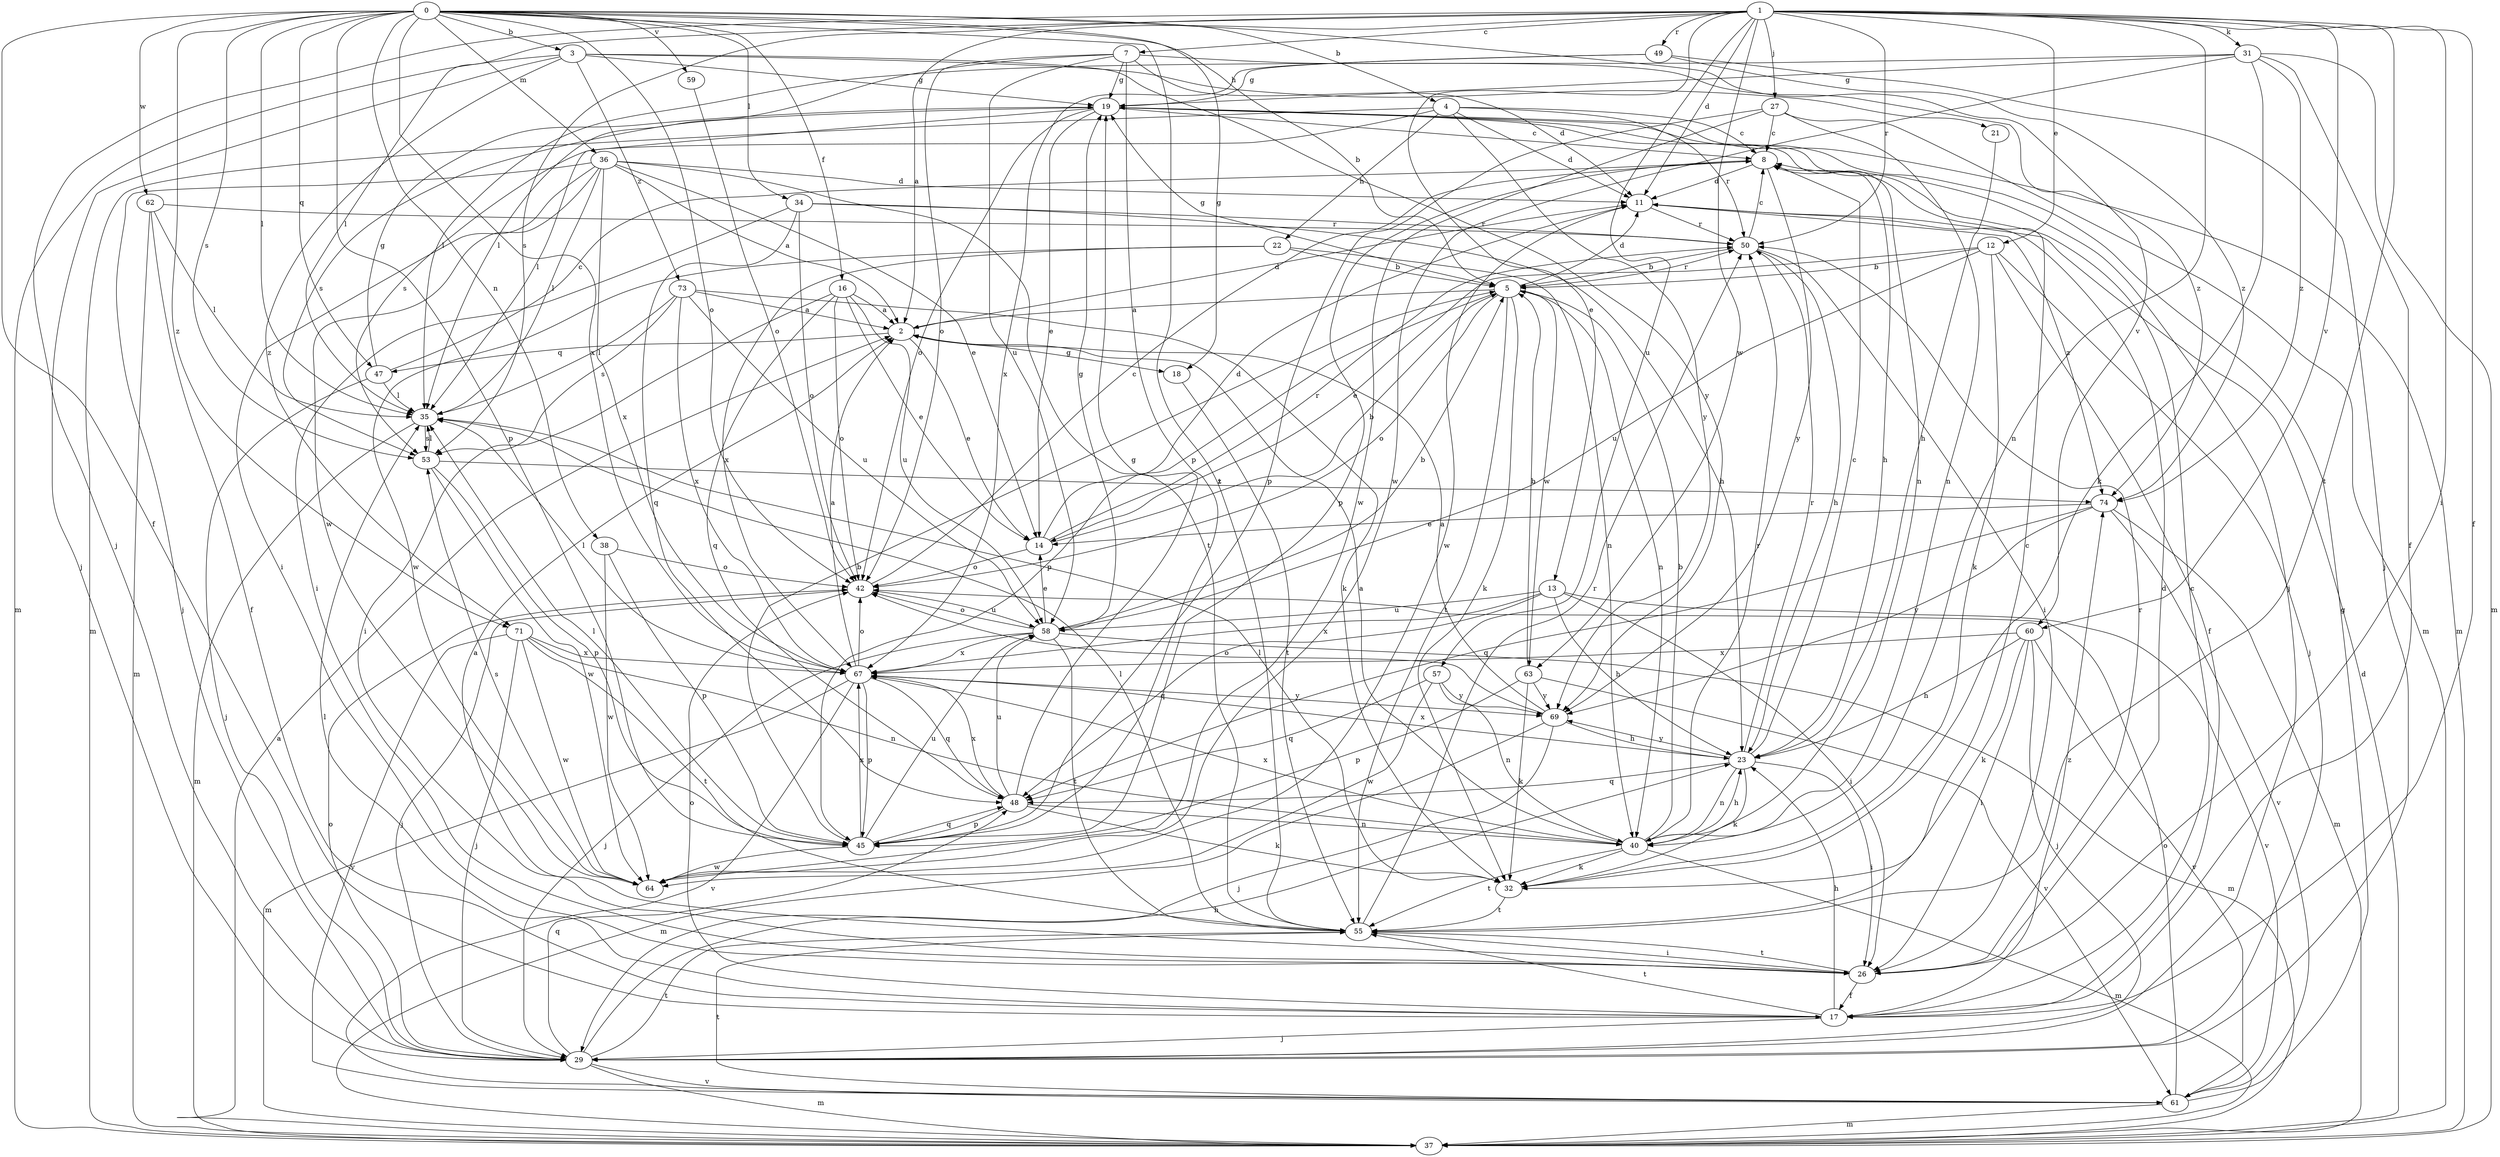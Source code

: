 strict digraph  {
0;
1;
2;
3;
4;
5;
7;
8;
11;
12;
13;
14;
16;
17;
18;
19;
21;
22;
23;
26;
27;
29;
31;
32;
34;
35;
36;
37;
38;
40;
42;
45;
47;
48;
49;
50;
53;
55;
57;
58;
59;
60;
61;
62;
63;
64;
67;
69;
71;
73;
74;
0 -> 3  [label=b];
0 -> 4  [label=b];
0 -> 5  [label=b];
0 -> 16  [label=f];
0 -> 17  [label=f];
0 -> 18  [label=g];
0 -> 34  [label=l];
0 -> 35  [label=l];
0 -> 36  [label=m];
0 -> 38  [label=n];
0 -> 42  [label=o];
0 -> 45  [label=p];
0 -> 47  [label=q];
0 -> 53  [label=s];
0 -> 55  [label=t];
0 -> 59  [label=v];
0 -> 60  [label=v];
0 -> 62  [label=w];
0 -> 67  [label=x];
0 -> 71  [label=z];
1 -> 2  [label=a];
1 -> 7  [label=c];
1 -> 11  [label=d];
1 -> 12  [label=e];
1 -> 13  [label=e];
1 -> 17  [label=f];
1 -> 26  [label=i];
1 -> 27  [label=j];
1 -> 29  [label=j];
1 -> 31  [label=k];
1 -> 35  [label=l];
1 -> 40  [label=n];
1 -> 49  [label=r];
1 -> 50  [label=r];
1 -> 53  [label=s];
1 -> 55  [label=t];
1 -> 57  [label=u];
1 -> 60  [label=v];
1 -> 63  [label=w];
2 -> 11  [label=d];
2 -> 14  [label=e];
2 -> 18  [label=g];
2 -> 47  [label=q];
3 -> 19  [label=g];
3 -> 21  [label=h];
3 -> 29  [label=j];
3 -> 37  [label=m];
3 -> 69  [label=y];
3 -> 71  [label=z];
3 -> 73  [label=z];
4 -> 8  [label=c];
4 -> 11  [label=d];
4 -> 22  [label=h];
4 -> 37  [label=m];
4 -> 50  [label=r];
4 -> 53  [label=s];
4 -> 69  [label=y];
5 -> 2  [label=a];
5 -> 11  [label=d];
5 -> 19  [label=g];
5 -> 32  [label=k];
5 -> 40  [label=n];
5 -> 42  [label=o];
5 -> 45  [label=p];
5 -> 50  [label=r];
5 -> 55  [label=t];
5 -> 63  [label=w];
7 -> 11  [label=d];
7 -> 19  [label=g];
7 -> 35  [label=l];
7 -> 42  [label=o];
7 -> 45  [label=p];
7 -> 58  [label=u];
7 -> 74  [label=z];
8 -> 11  [label=d];
8 -> 23  [label=h];
8 -> 45  [label=p];
8 -> 69  [label=y];
11 -> 50  [label=r];
11 -> 64  [label=w];
11 -> 74  [label=z];
12 -> 5  [label=b];
12 -> 14  [label=e];
12 -> 17  [label=f];
12 -> 29  [label=j];
12 -> 32  [label=k];
12 -> 58  [label=u];
13 -> 23  [label=h];
13 -> 26  [label=i];
13 -> 48  [label=q];
13 -> 58  [label=u];
13 -> 61  [label=v];
13 -> 67  [label=x];
14 -> 5  [label=b];
14 -> 11  [label=d];
14 -> 42  [label=o];
14 -> 50  [label=r];
16 -> 2  [label=a];
16 -> 14  [label=e];
16 -> 26  [label=i];
16 -> 42  [label=o];
16 -> 48  [label=q];
16 -> 58  [label=u];
17 -> 8  [label=c];
17 -> 23  [label=h];
17 -> 29  [label=j];
17 -> 35  [label=l];
17 -> 42  [label=o];
17 -> 55  [label=t];
17 -> 74  [label=z];
18 -> 55  [label=t];
19 -> 8  [label=c];
19 -> 14  [label=e];
19 -> 29  [label=j];
19 -> 35  [label=l];
19 -> 37  [label=m];
19 -> 40  [label=n];
19 -> 42  [label=o];
19 -> 53  [label=s];
21 -> 23  [label=h];
22 -> 5  [label=b];
22 -> 40  [label=n];
22 -> 64  [label=w];
22 -> 67  [label=x];
23 -> 8  [label=c];
23 -> 26  [label=i];
23 -> 32  [label=k];
23 -> 40  [label=n];
23 -> 48  [label=q];
23 -> 50  [label=r];
23 -> 67  [label=x];
23 -> 69  [label=y];
26 -> 2  [label=a];
26 -> 11  [label=d];
26 -> 17  [label=f];
26 -> 50  [label=r];
26 -> 55  [label=t];
27 -> 8  [label=c];
27 -> 37  [label=m];
27 -> 40  [label=n];
27 -> 45  [label=p];
27 -> 64  [label=w];
29 -> 23  [label=h];
29 -> 37  [label=m];
29 -> 42  [label=o];
29 -> 48  [label=q];
29 -> 55  [label=t];
29 -> 61  [label=v];
31 -> 17  [label=f];
31 -> 19  [label=g];
31 -> 32  [label=k];
31 -> 35  [label=l];
31 -> 37  [label=m];
31 -> 64  [label=w];
31 -> 74  [label=z];
32 -> 35  [label=l];
32 -> 55  [label=t];
34 -> 23  [label=h];
34 -> 26  [label=i];
34 -> 42  [label=o];
34 -> 48  [label=q];
34 -> 50  [label=r];
35 -> 37  [label=m];
35 -> 53  [label=s];
36 -> 2  [label=a];
36 -> 11  [label=d];
36 -> 14  [label=e];
36 -> 26  [label=i];
36 -> 29  [label=j];
36 -> 35  [label=l];
36 -> 55  [label=t];
36 -> 64  [label=w];
36 -> 67  [label=x];
37 -> 2  [label=a];
37 -> 11  [label=d];
38 -> 42  [label=o];
38 -> 45  [label=p];
38 -> 64  [label=w];
40 -> 2  [label=a];
40 -> 5  [label=b];
40 -> 23  [label=h];
40 -> 32  [label=k];
40 -> 37  [label=m];
40 -> 50  [label=r];
40 -> 55  [label=t];
40 -> 67  [label=x];
42 -> 8  [label=c];
42 -> 29  [label=j];
42 -> 58  [label=u];
45 -> 5  [label=b];
45 -> 35  [label=l];
45 -> 48  [label=q];
45 -> 58  [label=u];
45 -> 64  [label=w];
45 -> 67  [label=x];
47 -> 8  [label=c];
47 -> 19  [label=g];
47 -> 29  [label=j];
47 -> 35  [label=l];
48 -> 19  [label=g];
48 -> 32  [label=k];
48 -> 40  [label=n];
48 -> 45  [label=p];
48 -> 58  [label=u];
48 -> 67  [label=x];
49 -> 19  [label=g];
49 -> 29  [label=j];
49 -> 67  [label=x];
49 -> 74  [label=z];
50 -> 5  [label=b];
50 -> 8  [label=c];
50 -> 23  [label=h];
50 -> 26  [label=i];
53 -> 35  [label=l];
53 -> 45  [label=p];
53 -> 64  [label=w];
53 -> 74  [label=z];
55 -> 8  [label=c];
55 -> 26  [label=i];
55 -> 35  [label=l];
55 -> 50  [label=r];
57 -> 40  [label=n];
57 -> 48  [label=q];
57 -> 64  [label=w];
57 -> 69  [label=y];
58 -> 5  [label=b];
58 -> 14  [label=e];
58 -> 19  [label=g];
58 -> 29  [label=j];
58 -> 37  [label=m];
58 -> 42  [label=o];
58 -> 55  [label=t];
58 -> 67  [label=x];
59 -> 42  [label=o];
60 -> 23  [label=h];
60 -> 26  [label=i];
60 -> 29  [label=j];
60 -> 32  [label=k];
60 -> 61  [label=v];
60 -> 67  [label=x];
61 -> 19  [label=g];
61 -> 37  [label=m];
61 -> 42  [label=o];
61 -> 55  [label=t];
62 -> 17  [label=f];
62 -> 35  [label=l];
62 -> 37  [label=m];
62 -> 50  [label=r];
63 -> 5  [label=b];
63 -> 32  [label=k];
63 -> 45  [label=p];
63 -> 61  [label=v];
63 -> 69  [label=y];
64 -> 53  [label=s];
67 -> 2  [label=a];
67 -> 35  [label=l];
67 -> 37  [label=m];
67 -> 42  [label=o];
67 -> 45  [label=p];
67 -> 48  [label=q];
67 -> 61  [label=v];
67 -> 69  [label=y];
69 -> 2  [label=a];
69 -> 23  [label=h];
69 -> 29  [label=j];
69 -> 37  [label=m];
69 -> 42  [label=o];
71 -> 29  [label=j];
71 -> 40  [label=n];
71 -> 55  [label=t];
71 -> 61  [label=v];
71 -> 64  [label=w];
71 -> 67  [label=x];
73 -> 2  [label=a];
73 -> 32  [label=k];
73 -> 35  [label=l];
73 -> 53  [label=s];
73 -> 58  [label=u];
73 -> 67  [label=x];
74 -> 14  [label=e];
74 -> 37  [label=m];
74 -> 48  [label=q];
74 -> 61  [label=v];
74 -> 69  [label=y];
}
